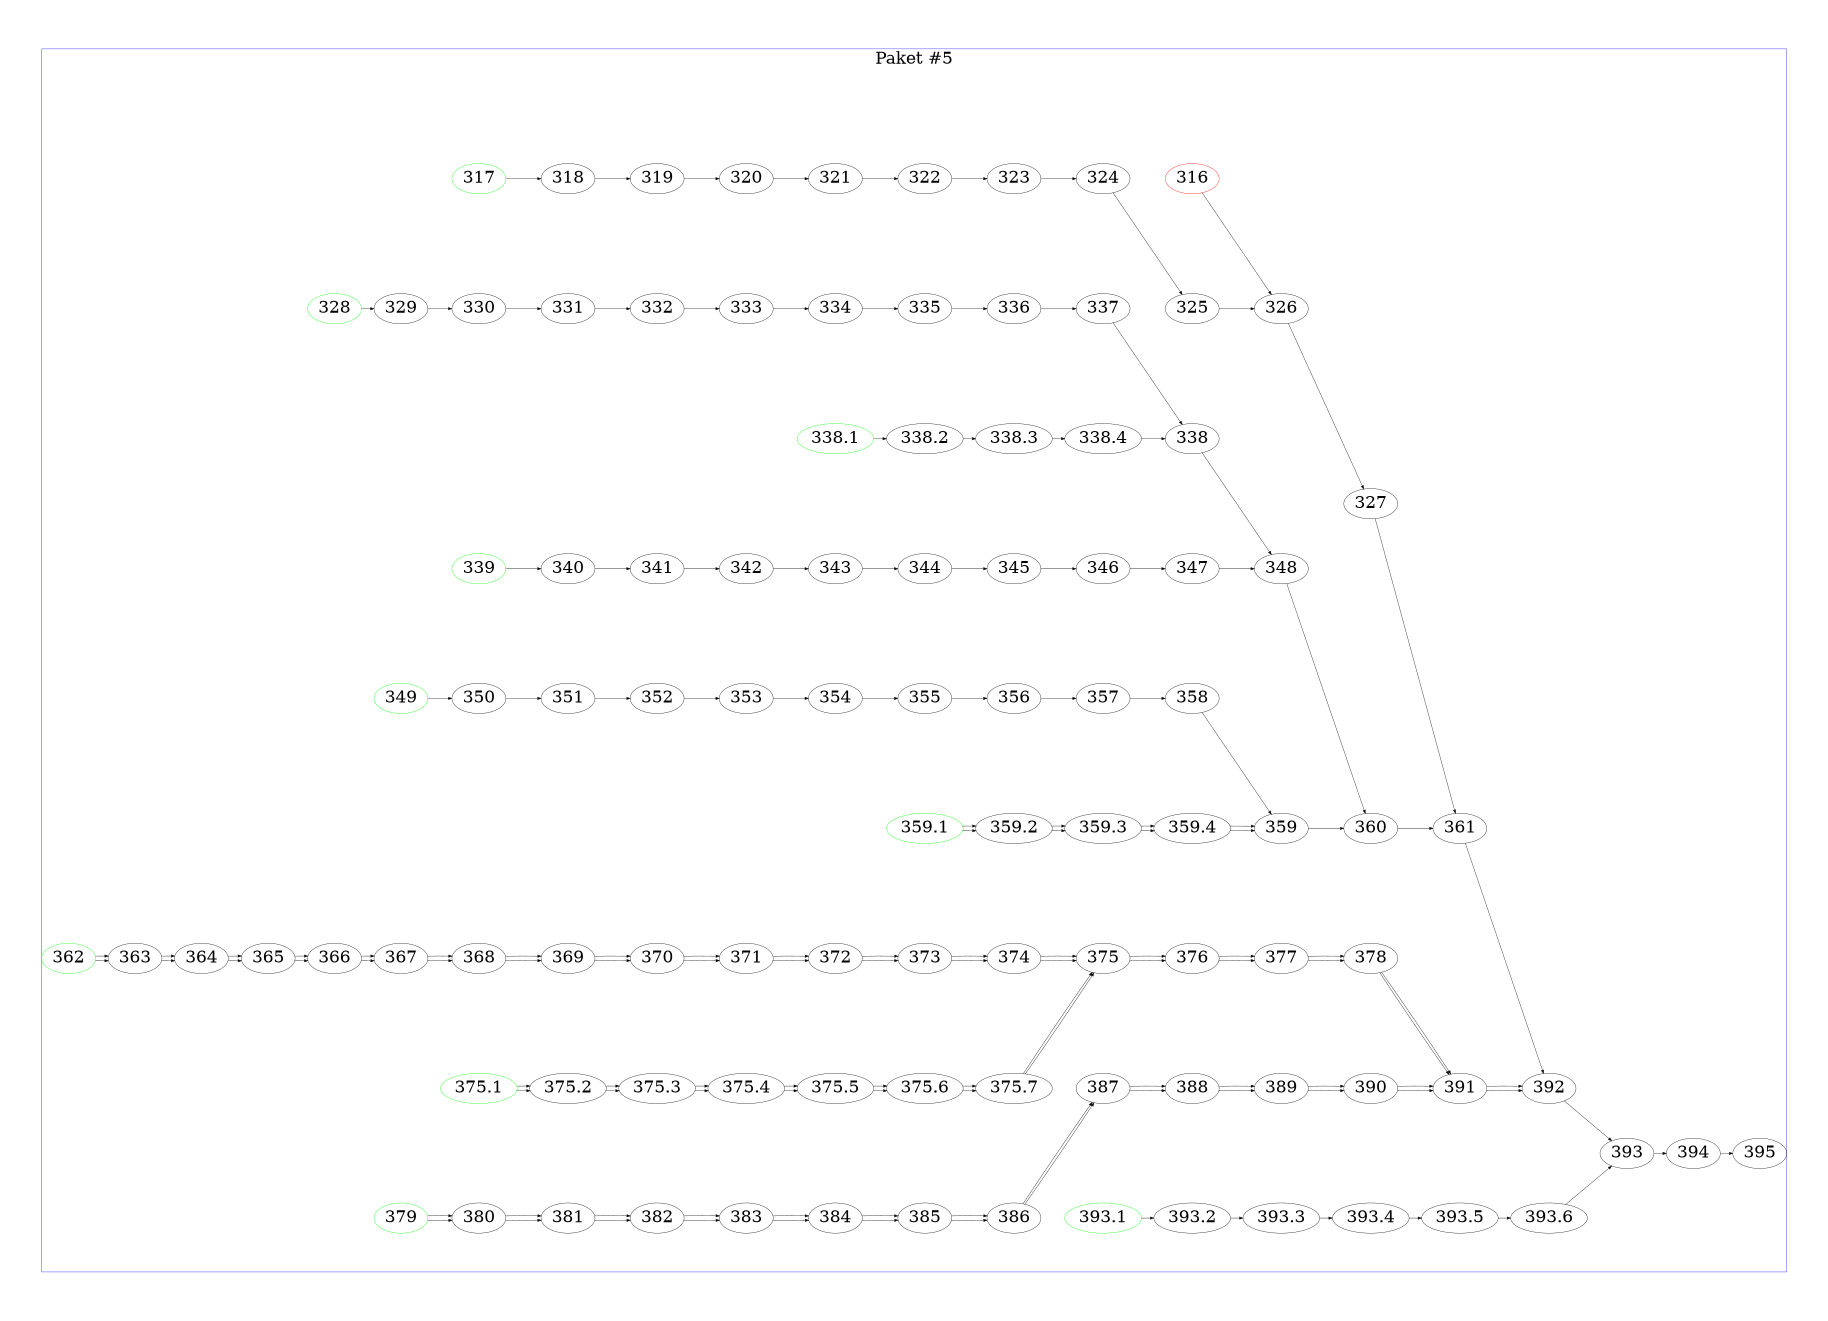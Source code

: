 digraph paket5 {
    rankdir=LR;
    ratio="fill";
    size="11.7,8.3!";
    margin=0.25;
    fontsize="48";
    node [fontsize="48"];
316 [color=red];
317 [color=green];
328 [color=green];
338.1 [color=green];
339 [color=green];
349 [color=green];
359.1 [color=green];
362 [color=green];
375.1 [color=green];
379 [color=green];
393.1 [color=green];

    subgraph cluster_5 {
        label = "Paket #5"
        color = blue

        317 -> 318 -> 319 -> 320 -> 321 -> 322 -> 323 -> 324 -> 325 -> 326;
        316 -> 326 -> 327 -> 361;

        328 -> 329 -> 330 -> 331 -> 332 -> 333 -> 334 -> 335 -> 336 -> 337 -> 338;
        338.1 -> 338.2 -> 338.3 -> 338.4 -> 338 -> 348;
        339 -> 340 -> 341 -> 342 -> 343 -> 344 -> 345 -> 346 -> 347 -> 348 -> 360;

        349 -> 350 -> 351 -> 352 -> 353 -> 354 -> 355 -> 356 -> 357 -> 358 -> 359;

        359.1 -> 359.2 -> 359.3 -> 359.4 -> 359;
        359.1 -> 359.2 -> 359.3 -> 359.4 -> 359 -> 360 -> 361 -> 392;

        362 -> 363 -> 364 -> 365 -> 366 -> 367 -> 368 -> 369 -> 370 -> 371 -> 372 -> 373 -> 374 -> 375;
        375.1 -> 375.2 -> 375.3 -> 375.4 -> 375.5 -> 375.6 -> 375.7 -> 375 -> 376 -> 377 -> 378 -> 391;
        379 -> 380 -> 381 -> 382 -> 383 -> 384 -> 385 -> 386 -> 387 -> 388 -> 389 -> 390 -> 391 -> 392;

        362 -> 363 -> 364 -> 365 -> 366 -> 367 -> 368 -> 369 -> 370 -> 371 -> 372 -> 373 -> 374 -> 375;
        375.1 -> 375.2 -> 375.3 -> 375.4 -> 375.5 -> 375.6 -> 375.7 -> 375 -> 376 -> 377 -> 378 -> 391;
        379 -> 380 -> 381 -> 382 -> 383 -> 384 -> 385 -> 386 -> 387 -> 388 -> 389 -> 390 -> 391 -> 392 -> 393;

        393.1 -> 393.2 -> 393.3 -> 393.4 -> 393.5 -> 393.6 -> 393 -> 394 -> 395;
    }


}
